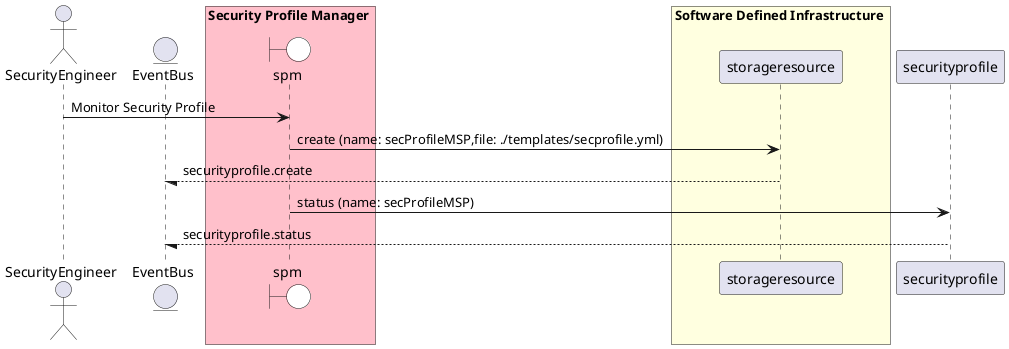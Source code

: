 @startuml

actor "SecurityEngineer"


entity EventBus

box Security Profile Manager #pink
    boundary spm #white
end box


box Software Defined Infrastructure #lightyellow
            participant storageresource
    end box

box Security Profile Manager #pink
    end box


"SecurityEngineer" -> spm: Monitor Security Profile

    spm -> "storageresource": create (name: secProfileMSP,file: ./templates/secprofile.yml)

    "storageresource" --/ EventBus: securityprofile.create

    spm -> "securityprofile": status (name: secProfileMSP)

    "securityprofile" --/ EventBus: securityprofile.status



@enduml
